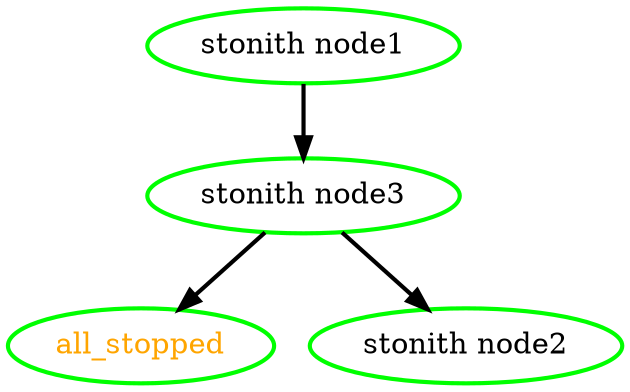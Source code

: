  digraph "g" {
"all_stopped" [ style=bold color="green" fontcolor="orange"  ]
"stonith node1" -> "stonith node3" [ style = bold]
"stonith node1" [ style=bold color="green" fontcolor="black" ]
"stonith node2" [ style=bold color="green" fontcolor="black" ]
"stonith node3" -> "all_stopped" [ style = bold]
"stonith node3" -> "stonith node2" [ style = bold]
"stonith node3" [ style=bold color="green" fontcolor="black" ]
}
